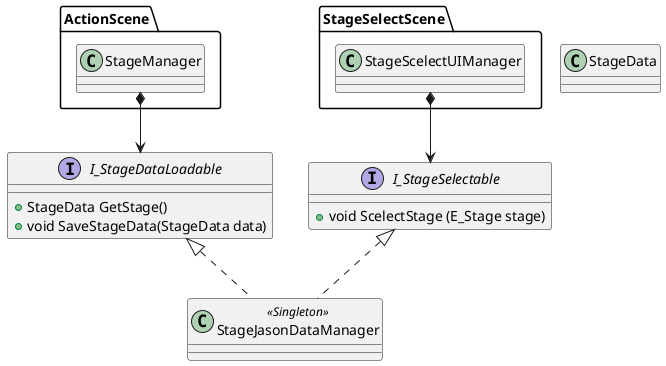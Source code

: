 @startuml ActionScene
    namespace StageSelectScene{
        class StageScelectUIManager{

        }
    }

    namespace ActionScene{
        class StageManager{

        }
    }

    class StageJasonDataManager <<Singleton>> {

    }

    interface I_StageSelectable{
        + void ScelectStage (E_Stage stage)
    }

    interface I_StageDataLoadable{
        + StageData GetStage()
        + void SaveStageData(StageData data)
    }

    class StageData{

    }

    StageScelectUIManager *--> I_StageSelectable

    StageManager *--> I_StageDataLoadable

    StageJasonDataManager .up.|> I_StageDataLoadable
    StageJasonDataManager .up.|> I_StageSelectable

@enduml